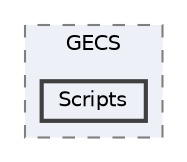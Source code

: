 digraph "/mnt/c/Users/lefte/Mujin/MastersThesis/Taz/TazGraph/TazGraph/Src/GECS/Scripts"
{
 // LATEX_PDF_SIZE
  bgcolor="transparent";
  edge [fontname=Helvetica,fontsize=10,labelfontname=Helvetica,labelfontsize=10];
  node [fontname=Helvetica,fontsize=10,shape=box,height=0.2,width=0.4];
  compound=true
  subgraph clusterdir_d28430fd2f357a8d9da405447671689a {
    graph [ bgcolor="#edf0f7", pencolor="grey50", label="GECS", fontname=Helvetica,fontsize=10 style="filled,dashed", URL="dir_d28430fd2f357a8d9da405447671689a.html",tooltip=""]
  dir_2ac5041b66761ac1eaa8527f7f18f7b1 [label="Scripts", fillcolor="#edf0f7", color="grey25", style="filled,bold", URL="dir_2ac5041b66761ac1eaa8527f7f18f7b1.html",tooltip=""];
  }
}
